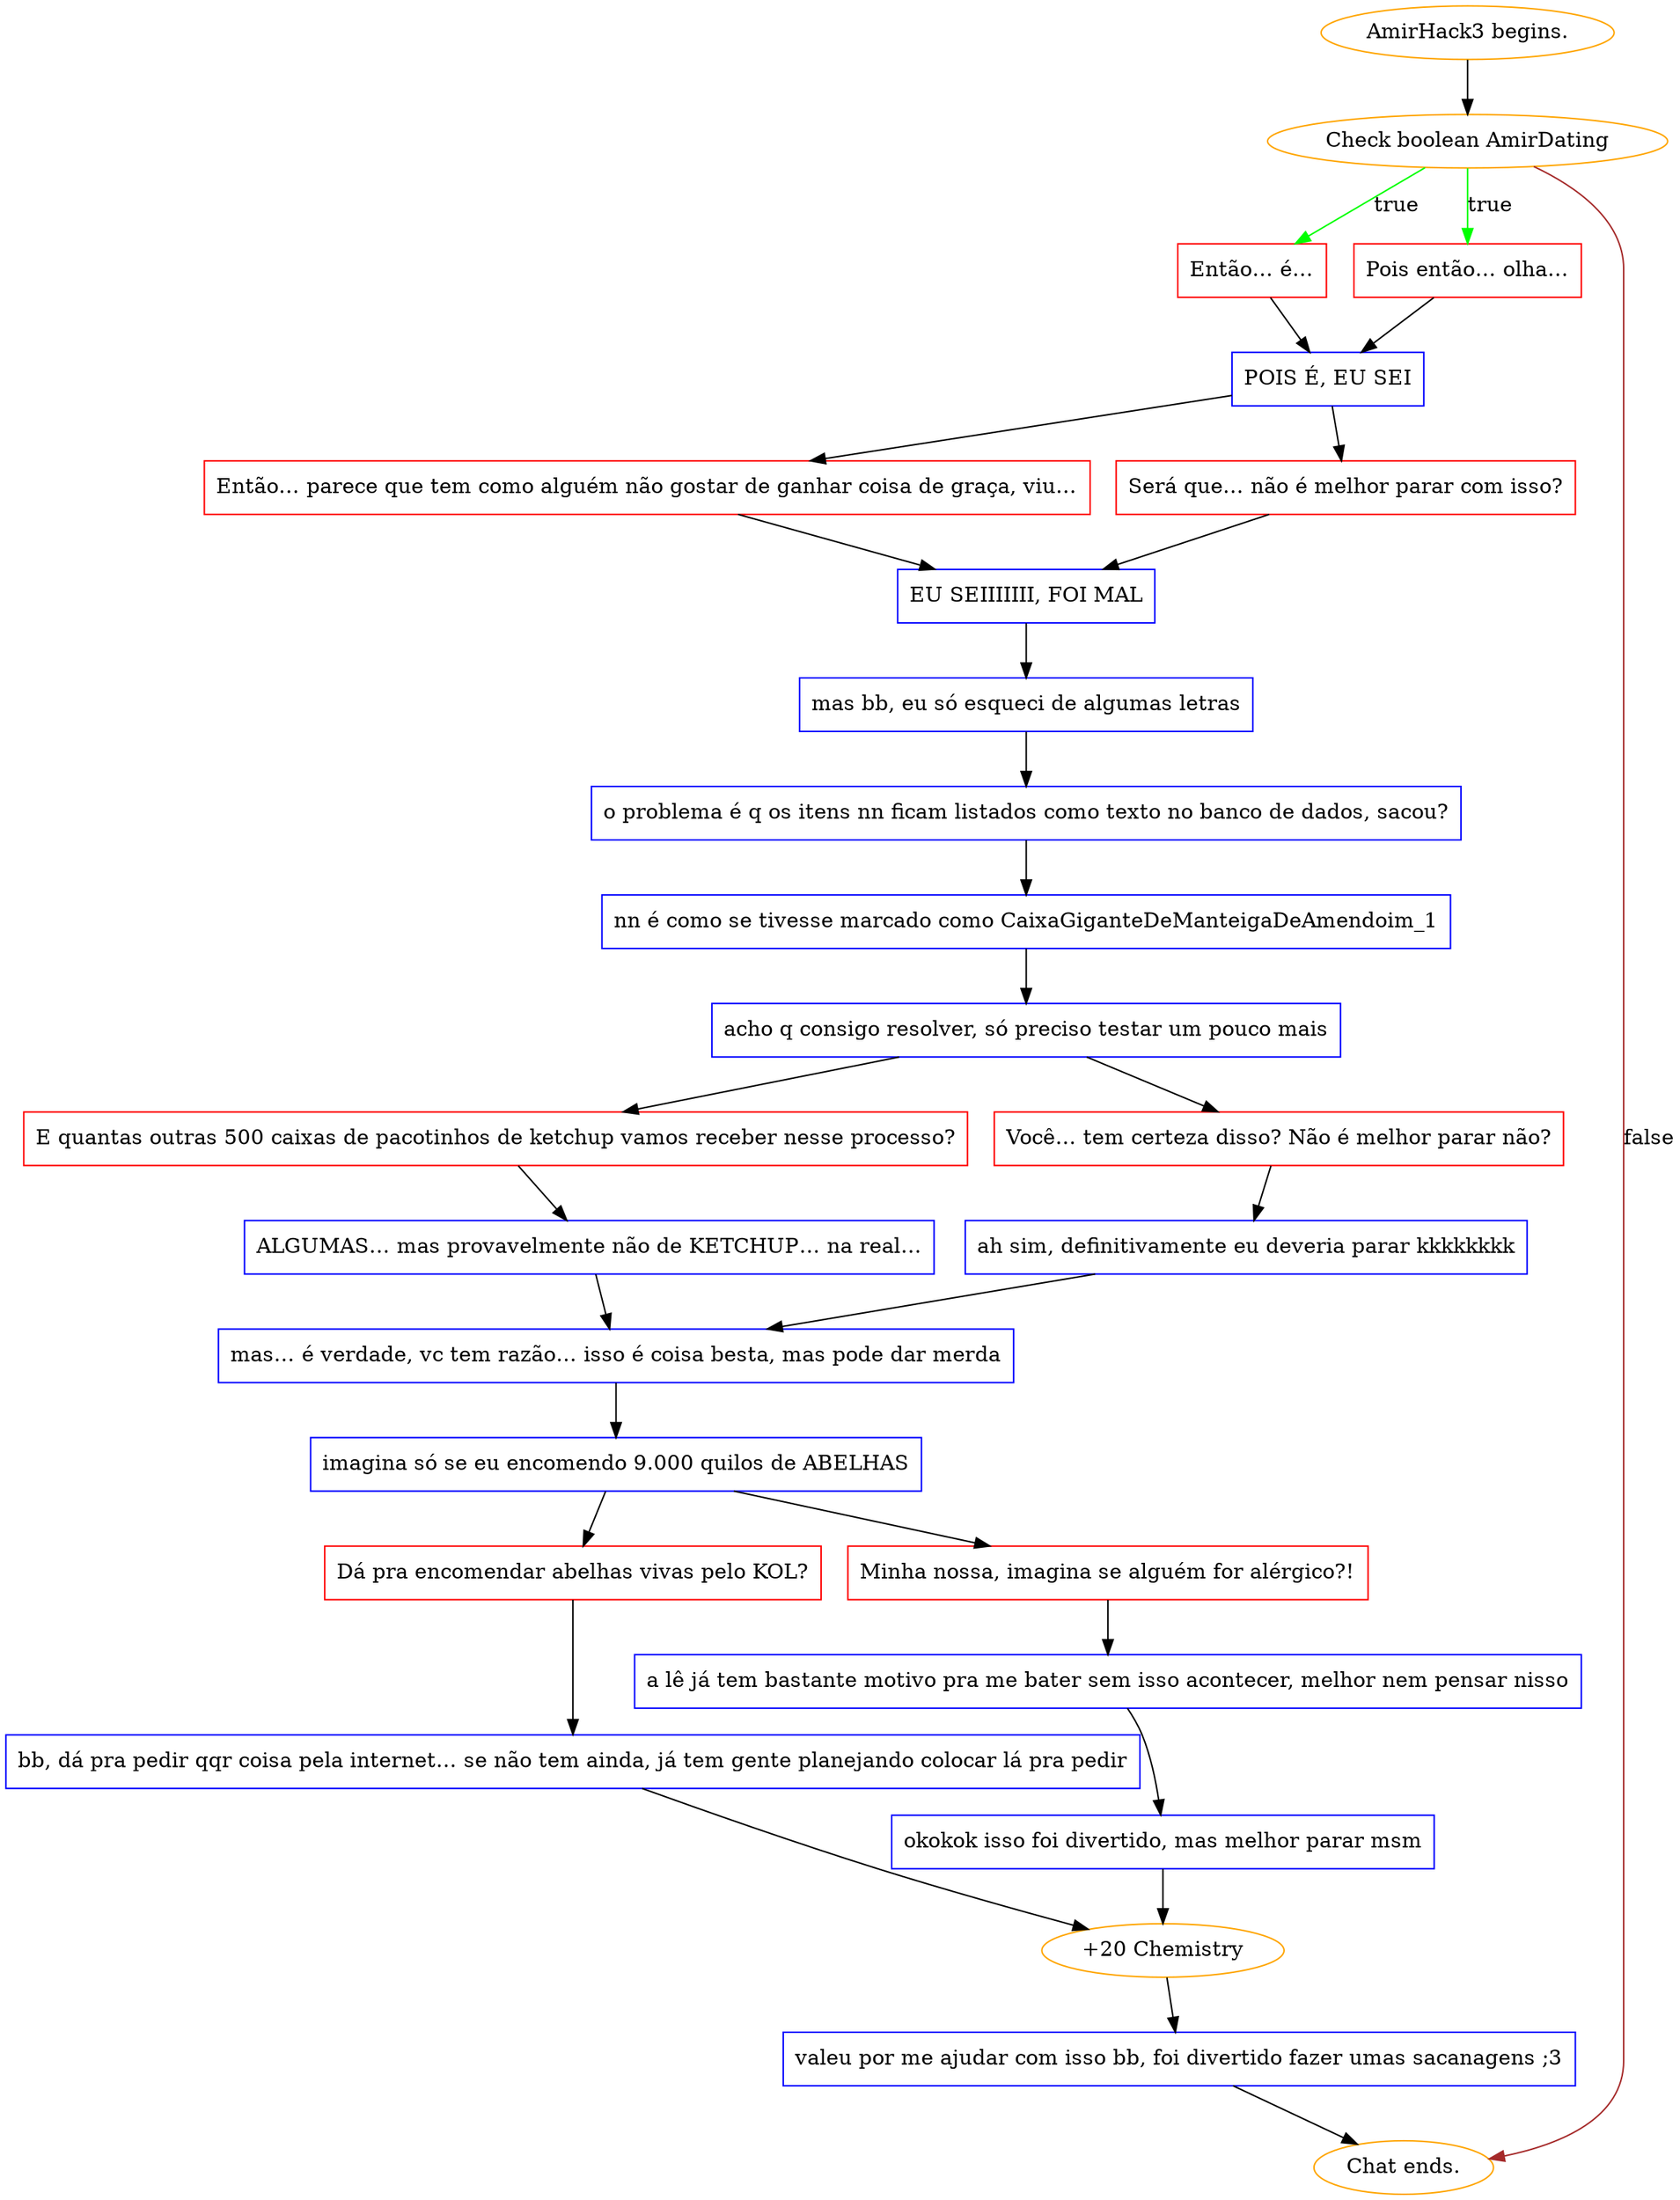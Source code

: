 digraph {
	"AmirHack3 begins." [color=orange];
		"AmirHack3 begins." -> j3626745351;
	j3626745351 [label="Check boolean AmirDating",color=orange];
		j3626745351 -> j763787872 [label=true,color=green];
		j3626745351 -> j819644640 [label=true,color=green];
		j3626745351 -> "Chat ends." [label=false,color=brown];
	j763787872 [label="Então… é…",shape=box,color=red];
		j763787872 -> j1632597355;
	j819644640 [label="Pois então… olha…",shape=box,color=red];
		j819644640 -> j1632597355;
	"Chat ends." [color=orange];
	j1632597355 [label="POIS É, EU SEI",shape=box,color=blue];
		j1632597355 -> j1416270442;
		j1632597355 -> j3422231761;
	j1416270442 [label="Então… parece que tem como alguém não gostar de ganhar coisa de graça, viu…",shape=box,color=red];
		j1416270442 -> j190374922;
	j3422231761 [label="Será que… não é melhor parar com isso?",shape=box,color=red];
		j3422231761 -> j190374922;
	j190374922 [label="EU SEIIIIIII, FOI MAL",shape=box,color=blue];
		j190374922 -> j1840711;
	j1840711 [label="mas bb, eu só esqueci de algumas letras",shape=box,color=blue];
		j1840711 -> j4084763767;
	j4084763767 [label="o problema é q os itens nn ficam listados como texto no banco de dados, sacou?",shape=box,color=blue];
		j4084763767 -> j596448580;
	j596448580 [label="nn é como se tivesse marcado como CaixaGiganteDeManteigaDeAmendoim_1",shape=box,color=blue];
		j596448580 -> j716288044;
	j716288044 [label="acho q consigo resolver, só preciso testar um pouco mais",shape=box,color=blue];
		j716288044 -> j1235027963;
		j716288044 -> j3314183358;
	j1235027963 [label="E quantas outras 500 caixas de pacotinhos de ketchup vamos receber nesse processo?",shape=box,color=red];
		j1235027963 -> j3678156590;
	j3314183358 [label="Você… tem certeza disso? Não é melhor parar não?",shape=box,color=red];
		j3314183358 -> j1492442707;
	j3678156590 [label="ALGUMAS… mas provavelmente não de KETCHUP… na real…",shape=box,color=blue];
		j3678156590 -> j2725690138;
	j1492442707 [label="ah sim, definitivamente eu deveria parar kkkkkkkk",shape=box,color=blue];
		j1492442707 -> j2725690138;
	j2725690138 [label="mas… é verdade, vc tem razão… isso é coisa besta, mas pode dar merda",shape=box,color=blue];
		j2725690138 -> j1313163376;
	j1313163376 [label="imagina só se eu encomendo 9.000 quilos de ABELHAS",shape=box,color=blue];
		j1313163376 -> j2516600774;
		j1313163376 -> j3297975481;
	j2516600774 [label="Dá pra encomendar abelhas vivas pelo KOL?",shape=box,color=red];
		j2516600774 -> j3158389214;
	j3297975481 [label="Minha nossa, imagina se alguém for alérgico?!",shape=box,color=red];
		j3297975481 -> j4162425959;
	j3158389214 [label="bb, dá pra pedir qqr coisa pela internet… se não tem ainda, já tem gente planejando colocar lá pra pedir",shape=box,color=blue];
		j3158389214 -> j3456614581;
	j4162425959 [label="a lê já tem bastante motivo pra me bater sem isso acontecer, melhor nem pensar nisso",shape=box,color=blue];
		j4162425959 -> j3597073844;
	j3456614581 [label="+20 Chemistry",color=orange];
		j3456614581 -> j486476157;
	j3597073844 [label="okokok isso foi divertido, mas melhor parar msm",shape=box,color=blue];
		j3597073844 -> j3456614581;
	j486476157 [label="valeu por me ajudar com isso bb, foi divertido fazer umas sacanagens ;3",shape=box,color=blue];
		j486476157 -> "Chat ends.";
}